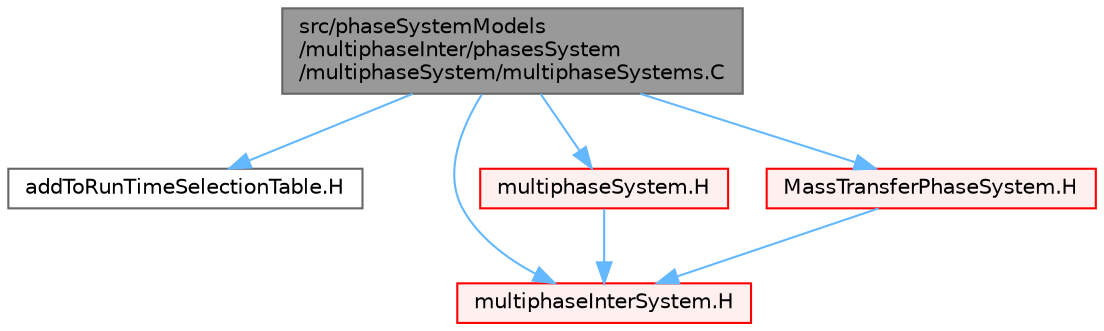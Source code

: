 digraph "src/phaseSystemModels/multiphaseInter/phasesSystem/multiphaseSystem/multiphaseSystems.C"
{
 // LATEX_PDF_SIZE
  bgcolor="transparent";
  edge [fontname=Helvetica,fontsize=10,labelfontname=Helvetica,labelfontsize=10];
  node [fontname=Helvetica,fontsize=10,shape=box,height=0.2,width=0.4];
  Node1 [id="Node000001",label="src/phaseSystemModels\l/multiphaseInter/phasesSystem\l/multiphaseSystem/multiphaseSystems.C",height=0.2,width=0.4,color="gray40", fillcolor="grey60", style="filled", fontcolor="black",tooltip=" "];
  Node1 -> Node2 [id="edge1_Node000001_Node000002",color="steelblue1",style="solid",tooltip=" "];
  Node2 [id="Node000002",label="addToRunTimeSelectionTable.H",height=0.2,width=0.4,color="grey40", fillcolor="white", style="filled",URL="$addToRunTimeSelectionTable_8H.html",tooltip="Macros for easy insertion into run-time selection tables."];
  Node1 -> Node3 [id="edge2_Node000001_Node000003",color="steelblue1",style="solid",tooltip=" "];
  Node3 [id="Node000003",label="multiphaseInterSystem.H",height=0.2,width=0.4,color="red", fillcolor="#FFF0F0", style="filled",URL="$multiphaseInterSystem_8H.html",tooltip=" "];
  Node1 -> Node406 [id="edge3_Node000001_Node000406",color="steelblue1",style="solid",tooltip=" "];
  Node406 [id="Node000406",label="multiphaseSystem.H",height=0.2,width=0.4,color="red", fillcolor="#FFF0F0", style="filled",URL="$multiphaseInter_2phasesSystem_2multiphaseSystem_2multiphaseSystem_8H.html",tooltip=" "];
  Node406 -> Node3 [id="edge4_Node000406_Node000003",color="steelblue1",style="solid",tooltip=" "];
  Node1 -> Node408 [id="edge5_Node000001_Node000408",color="steelblue1",style="solid",tooltip=" "];
  Node408 [id="Node000408",label="MassTransferPhaseSystem.H",height=0.2,width=0.4,color="red", fillcolor="#FFF0F0", style="filled",URL="$MassTransferPhaseSystem_8H.html",tooltip=" "];
  Node408 -> Node3 [id="edge6_Node000408_Node000003",color="steelblue1",style="solid",tooltip=" "];
}
